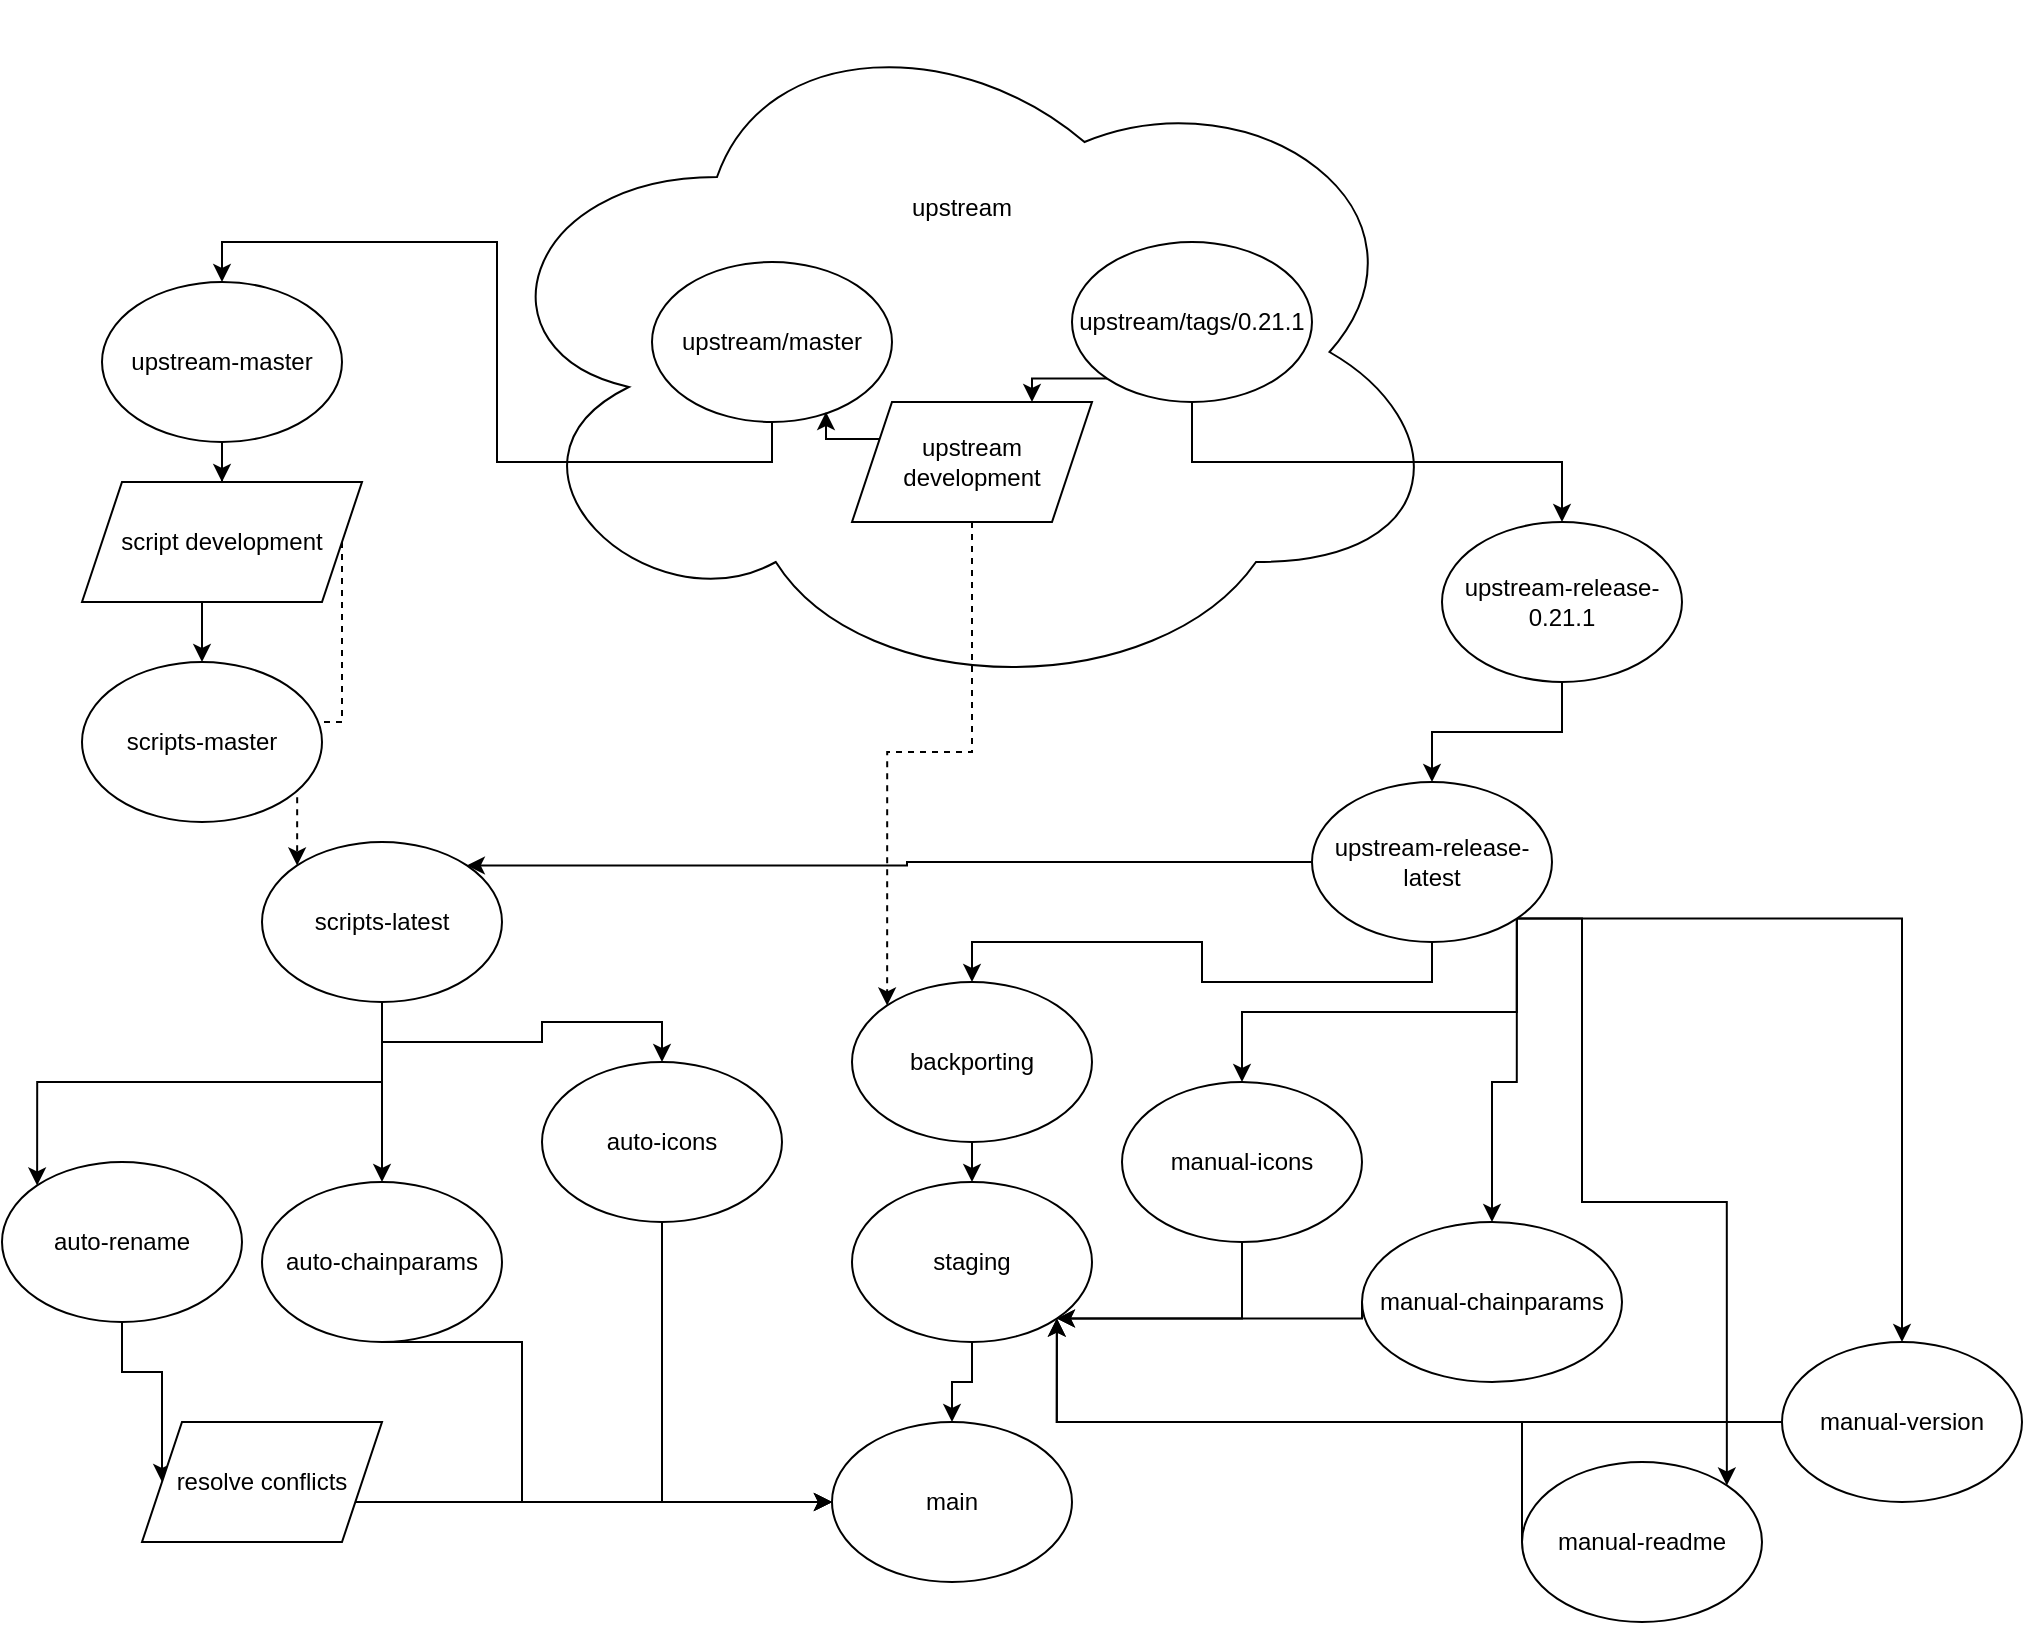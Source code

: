 <mxfile version="15.2.7" type="device"><diagram id="o4mjLbDSNliUJSe-auye" name="Page-1"><mxGraphModel dx="1086" dy="798" grid="1" gridSize="10" guides="1" tooltips="1" connect="1" arrows="1" fold="1" page="1" pageScale="1" pageWidth="1100" pageHeight="850" math="0" shadow="0"><root><mxCell id="0"/><mxCell id="1" parent="0"/><mxCell id="Lki_waySAGIGs643dyQl-16" value="upstream&lt;br&gt;&lt;br&gt;&lt;br&gt;&lt;br&gt;&lt;br&gt;&lt;br&gt;&lt;br&gt;&lt;br&gt;&lt;br&gt;&lt;br&gt;&lt;br&gt;" style="ellipse;shape=cloud;whiteSpace=wrap;html=1;" parent="1" vertex="1"><mxGeometry x="245" y="10" width="490" height="350" as="geometry"/></mxCell><mxCell id="Lki_waySAGIGs643dyQl-4" style="edgeStyle=orthogonalEdgeStyle;rounded=0;orthogonalLoop=1;jettySize=auto;html=1;exitX=0.5;exitY=1;exitDx=0;exitDy=0;entryX=0.5;entryY=0;entryDx=0;entryDy=0;" parent="1" source="Lki_waySAGIGs643dyQl-1" target="Lki_waySAGIGs643dyQl-3" edge="1"><mxGeometry relative="1" as="geometry"/></mxCell><mxCell id="Lki_waySAGIGs643dyQl-1" value="upstream/master" style="ellipse;whiteSpace=wrap;html=1;" parent="1" vertex="1"><mxGeometry x="335" y="140" width="120" height="80" as="geometry"/></mxCell><mxCell id="Lki_waySAGIGs643dyQl-6" style="edgeStyle=orthogonalEdgeStyle;rounded=0;orthogonalLoop=1;jettySize=auto;html=1;exitX=0.5;exitY=1;exitDx=0;exitDy=0;entryX=0.5;entryY=0;entryDx=0;entryDy=0;" parent="1" source="Lki_waySAGIGs643dyQl-2" target="Lki_waySAGIGs643dyQl-5" edge="1"><mxGeometry relative="1" as="geometry"/></mxCell><mxCell id="Lki_waySAGIGs643dyQl-18" style="edgeStyle=orthogonalEdgeStyle;rounded=0;orthogonalLoop=1;jettySize=auto;html=1;exitX=0;exitY=1;exitDx=0;exitDy=0;entryX=0.75;entryY=0;entryDx=0;entryDy=0;" parent="1" source="Lki_waySAGIGs643dyQl-2" target="Lki_waySAGIGs643dyQl-17" edge="1"><mxGeometry relative="1" as="geometry"/></mxCell><mxCell id="Lki_waySAGIGs643dyQl-2" value="upstream/tags/0.21.1" style="ellipse;whiteSpace=wrap;html=1;" parent="1" vertex="1"><mxGeometry x="545" y="130" width="120" height="80" as="geometry"/></mxCell><mxCell id="Lki_waySAGIGs643dyQl-10" style="edgeStyle=orthogonalEdgeStyle;rounded=0;orthogonalLoop=1;jettySize=auto;html=1;exitX=0.5;exitY=1;exitDx=0;exitDy=0;" parent="1" source="Lki_waySAGIGs643dyQl-3" target="Lki_waySAGIGs643dyQl-9" edge="1"><mxGeometry relative="1" as="geometry"/></mxCell><mxCell id="Lki_waySAGIGs643dyQl-3" value="upstream-master" style="ellipse;whiteSpace=wrap;html=1;" parent="1" vertex="1"><mxGeometry x="60" y="150" width="120" height="80" as="geometry"/></mxCell><mxCell id="Lki_waySAGIGs643dyQl-8" style="edgeStyle=orthogonalEdgeStyle;rounded=0;orthogonalLoop=1;jettySize=auto;html=1;exitX=0.5;exitY=1;exitDx=0;exitDy=0;entryX=0.5;entryY=0;entryDx=0;entryDy=0;" parent="1" source="Lki_waySAGIGs643dyQl-5" target="Lki_waySAGIGs643dyQl-7" edge="1"><mxGeometry relative="1" as="geometry"/></mxCell><mxCell id="Lki_waySAGIGs643dyQl-5" value="upstream-release-0.21.1" style="ellipse;whiteSpace=wrap;html=1;" parent="1" vertex="1"><mxGeometry x="730" y="270" width="120" height="80" as="geometry"/></mxCell><mxCell id="Lki_waySAGIGs643dyQl-14" style="edgeStyle=orthogonalEdgeStyle;rounded=0;orthogonalLoop=1;jettySize=auto;html=1;exitX=0;exitY=0.5;exitDx=0;exitDy=0;entryX=1;entryY=0;entryDx=0;entryDy=0;" parent="1" source="Lki_waySAGIGs643dyQl-7" target="Lki_waySAGIGs643dyQl-13" edge="1"><mxGeometry relative="1" as="geometry"/></mxCell><mxCell id="Q93qD3Ryl9al6XuFuGO2-17" style="edgeStyle=orthogonalEdgeStyle;rounded=0;orthogonalLoop=1;jettySize=auto;html=1;exitX=0.5;exitY=1;exitDx=0;exitDy=0;entryX=0.5;entryY=0;entryDx=0;entryDy=0;" edge="1" parent="1" source="Lki_waySAGIGs643dyQl-7" target="Lki_waySAGIGs643dyQl-20"><mxGeometry relative="1" as="geometry"/></mxCell><mxCell id="Q93qD3Ryl9al6XuFuGO2-25" style="edgeStyle=orthogonalEdgeStyle;rounded=0;orthogonalLoop=1;jettySize=auto;html=1;exitX=1;exitY=1;exitDx=0;exitDy=0;entryX=0.5;entryY=0;entryDx=0;entryDy=0;" edge="1" parent="1" source="Lki_waySAGIGs643dyQl-7" target="Q93qD3Ryl9al6XuFuGO2-23"><mxGeometry relative="1" as="geometry"/></mxCell><mxCell id="Q93qD3Ryl9al6XuFuGO2-26" style="edgeStyle=orthogonalEdgeStyle;rounded=0;orthogonalLoop=1;jettySize=auto;html=1;exitX=1;exitY=1;exitDx=0;exitDy=0;entryX=0.5;entryY=0;entryDx=0;entryDy=0;" edge="1" parent="1" source="Lki_waySAGIGs643dyQl-7" target="Q93qD3Ryl9al6XuFuGO2-21"><mxGeometry relative="1" as="geometry"/></mxCell><mxCell id="Q93qD3Ryl9al6XuFuGO2-27" style="edgeStyle=orthogonalEdgeStyle;rounded=0;orthogonalLoop=1;jettySize=auto;html=1;exitX=1;exitY=1;exitDx=0;exitDy=0;entryX=0.5;entryY=0;entryDx=0;entryDy=0;" edge="1" parent="1" source="Lki_waySAGIGs643dyQl-7" target="Q93qD3Ryl9al6XuFuGO2-24"><mxGeometry relative="1" as="geometry"/></mxCell><mxCell id="Q93qD3Ryl9al6XuFuGO2-28" style="edgeStyle=orthogonalEdgeStyle;rounded=0;orthogonalLoop=1;jettySize=auto;html=1;exitX=1;exitY=1;exitDx=0;exitDy=0;entryX=1;entryY=0;entryDx=0;entryDy=0;" edge="1" parent="1" source="Lki_waySAGIGs643dyQl-7" target="Q93qD3Ryl9al6XuFuGO2-22"><mxGeometry relative="1" as="geometry"><Array as="points"><mxPoint x="800" y="468"/><mxPoint x="800" y="610"/><mxPoint x="872" y="610"/></Array></mxGeometry></mxCell><mxCell id="Lki_waySAGIGs643dyQl-7" value="upstream-release-latest" style="ellipse;whiteSpace=wrap;html=1;" parent="1" vertex="1"><mxGeometry x="665" y="400" width="120" height="80" as="geometry"/></mxCell><mxCell id="Lki_waySAGIGs643dyQl-12" style="edgeStyle=orthogonalEdgeStyle;rounded=0;orthogonalLoop=1;jettySize=auto;html=1;exitX=0.5;exitY=1;exitDx=0;exitDy=0;entryX=0.5;entryY=0;entryDx=0;entryDy=0;" parent="1" source="Lki_waySAGIGs643dyQl-9" target="Lki_waySAGIGs643dyQl-11" edge="1"><mxGeometry relative="1" as="geometry"/></mxCell><mxCell id="Lki_waySAGIGs643dyQl-15" style="edgeStyle=orthogonalEdgeStyle;rounded=0;orthogonalLoop=1;jettySize=auto;html=1;exitX=1;exitY=0.5;exitDx=0;exitDy=0;entryX=0;entryY=0;entryDx=0;entryDy=0;dashed=1;" parent="1" source="Lki_waySAGIGs643dyQl-9" target="Lki_waySAGIGs643dyQl-13" edge="1"><mxGeometry relative="1" as="geometry"/></mxCell><mxCell id="Lki_waySAGIGs643dyQl-9" value="script development" style="shape=parallelogram;perimeter=parallelogramPerimeter;whiteSpace=wrap;html=1;fixedSize=1;" parent="1" vertex="1"><mxGeometry x="50" y="250" width="140" height="60" as="geometry"/></mxCell><mxCell id="Lki_waySAGIGs643dyQl-11" value="scripts-master" style="ellipse;whiteSpace=wrap;html=1;" parent="1" vertex="1"><mxGeometry x="50" y="340" width="120" height="80" as="geometry"/></mxCell><mxCell id="Q93qD3Ryl9al6XuFuGO2-6" style="edgeStyle=orthogonalEdgeStyle;rounded=0;orthogonalLoop=1;jettySize=auto;html=1;exitX=0.5;exitY=1;exitDx=0;exitDy=0;entryX=0.5;entryY=0;entryDx=0;entryDy=0;" edge="1" parent="1" source="Lki_waySAGIGs643dyQl-13" target="Q93qD3Ryl9al6XuFuGO2-5"><mxGeometry relative="1" as="geometry"/></mxCell><mxCell id="Q93qD3Ryl9al6XuFuGO2-9" style="edgeStyle=orthogonalEdgeStyle;rounded=0;orthogonalLoop=1;jettySize=auto;html=1;exitX=0.5;exitY=1;exitDx=0;exitDy=0;entryX=0.5;entryY=0;entryDx=0;entryDy=0;" edge="1" parent="1" source="Lki_waySAGIGs643dyQl-13" target="Q93qD3Ryl9al6XuFuGO2-8"><mxGeometry relative="1" as="geometry"/></mxCell><mxCell id="Q93qD3Ryl9al6XuFuGO2-12" style="edgeStyle=orthogonalEdgeStyle;rounded=0;orthogonalLoop=1;jettySize=auto;html=1;exitX=0.5;exitY=1;exitDx=0;exitDy=0;entryX=0;entryY=0;entryDx=0;entryDy=0;" edge="1" parent="1" source="Lki_waySAGIGs643dyQl-13" target="Q93qD3Ryl9al6XuFuGO2-11"><mxGeometry relative="1" as="geometry"/></mxCell><mxCell id="Lki_waySAGIGs643dyQl-13" value="scripts-latest" style="ellipse;whiteSpace=wrap;html=1;" parent="1" vertex="1"><mxGeometry x="140" y="430" width="120" height="80" as="geometry"/></mxCell><mxCell id="Lki_waySAGIGs643dyQl-19" style="edgeStyle=orthogonalEdgeStyle;rounded=0;orthogonalLoop=1;jettySize=auto;html=1;exitX=0;exitY=0.25;exitDx=0;exitDy=0;entryX=0.725;entryY=0.938;entryDx=0;entryDy=0;entryPerimeter=0;" parent="1" source="Lki_waySAGIGs643dyQl-17" target="Lki_waySAGIGs643dyQl-1" edge="1"><mxGeometry relative="1" as="geometry"/></mxCell><mxCell id="Lki_waySAGIGs643dyQl-21" style="edgeStyle=orthogonalEdgeStyle;rounded=0;orthogonalLoop=1;jettySize=auto;html=1;exitX=0.5;exitY=1;exitDx=0;exitDy=0;entryX=0;entryY=0;entryDx=0;entryDy=0;dashed=1;" parent="1" source="Lki_waySAGIGs643dyQl-17" target="Lki_waySAGIGs643dyQl-20" edge="1"><mxGeometry relative="1" as="geometry"/></mxCell><mxCell id="Lki_waySAGIGs643dyQl-17" value="upstream development" style="shape=parallelogram;perimeter=parallelogramPerimeter;whiteSpace=wrap;html=1;fixedSize=1;" parent="1" vertex="1"><mxGeometry x="435" y="210" width="120" height="60" as="geometry"/></mxCell><mxCell id="Q93qD3Ryl9al6XuFuGO2-4" style="edgeStyle=orthogonalEdgeStyle;rounded=0;orthogonalLoop=1;jettySize=auto;html=1;exitX=0.5;exitY=1;exitDx=0;exitDy=0;entryX=0.5;entryY=0;entryDx=0;entryDy=0;" edge="1" parent="1" source="Lki_waySAGIGs643dyQl-20" target="Q93qD3Ryl9al6XuFuGO2-1"><mxGeometry relative="1" as="geometry"/></mxCell><mxCell id="Lki_waySAGIGs643dyQl-20" value="backporting" style="ellipse;whiteSpace=wrap;html=1;" parent="1" vertex="1"><mxGeometry x="435" y="500" width="120" height="80" as="geometry"/></mxCell><mxCell id="Q93qD3Ryl9al6XuFuGO2-3" style="edgeStyle=orthogonalEdgeStyle;rounded=0;orthogonalLoop=1;jettySize=auto;html=1;exitX=0.5;exitY=1;exitDx=0;exitDy=0;entryX=0.5;entryY=0;entryDx=0;entryDy=0;" edge="1" parent="1" source="Q93qD3Ryl9al6XuFuGO2-1" target="Q93qD3Ryl9al6XuFuGO2-2"><mxGeometry relative="1" as="geometry"/></mxCell><mxCell id="Q93qD3Ryl9al6XuFuGO2-1" value="staging" style="ellipse;whiteSpace=wrap;html=1;" vertex="1" parent="1"><mxGeometry x="435" y="600" width="120" height="80" as="geometry"/></mxCell><mxCell id="Q93qD3Ryl9al6XuFuGO2-2" value="main" style="ellipse;whiteSpace=wrap;html=1;" vertex="1" parent="1"><mxGeometry x="425" y="720" width="120" height="80" as="geometry"/></mxCell><mxCell id="Q93qD3Ryl9al6XuFuGO2-20" style="edgeStyle=orthogonalEdgeStyle;rounded=0;orthogonalLoop=1;jettySize=auto;html=1;exitX=0.5;exitY=1;exitDx=0;exitDy=0;entryX=0;entryY=0.5;entryDx=0;entryDy=0;" edge="1" parent="1" source="Q93qD3Ryl9al6XuFuGO2-5" target="Q93qD3Ryl9al6XuFuGO2-2"><mxGeometry relative="1" as="geometry"><Array as="points"><mxPoint x="270" y="680"/><mxPoint x="270" y="760"/></Array></mxGeometry></mxCell><mxCell id="Q93qD3Ryl9al6XuFuGO2-5" value="auto-chainparams" style="ellipse;whiteSpace=wrap;html=1;" vertex="1" parent="1"><mxGeometry x="140" y="600" width="120" height="80" as="geometry"/></mxCell><mxCell id="Q93qD3Ryl9al6XuFuGO2-19" style="edgeStyle=orthogonalEdgeStyle;rounded=0;orthogonalLoop=1;jettySize=auto;html=1;exitX=0.5;exitY=1;exitDx=0;exitDy=0;entryX=0;entryY=0.5;entryDx=0;entryDy=0;" edge="1" parent="1" source="Q93qD3Ryl9al6XuFuGO2-8" target="Q93qD3Ryl9al6XuFuGO2-2"><mxGeometry relative="1" as="geometry"/></mxCell><mxCell id="Q93qD3Ryl9al6XuFuGO2-8" value="auto-icons" style="ellipse;whiteSpace=wrap;html=1;" vertex="1" parent="1"><mxGeometry x="280" y="540" width="120" height="80" as="geometry"/></mxCell><mxCell id="Q93qD3Ryl9al6XuFuGO2-18" style="edgeStyle=orthogonalEdgeStyle;rounded=0;orthogonalLoop=1;jettySize=auto;html=1;exitX=0.5;exitY=1;exitDx=0;exitDy=0;entryX=0;entryY=0.5;entryDx=0;entryDy=0;" edge="1" parent="1" source="Q93qD3Ryl9al6XuFuGO2-11" target="Q93qD3Ryl9al6XuFuGO2-14"><mxGeometry relative="1" as="geometry"/></mxCell><mxCell id="Q93qD3Ryl9al6XuFuGO2-11" value="auto-rename" style="ellipse;whiteSpace=wrap;html=1;" vertex="1" parent="1"><mxGeometry x="10" y="590" width="120" height="80" as="geometry"/></mxCell><mxCell id="Q93qD3Ryl9al6XuFuGO2-16" style="edgeStyle=orthogonalEdgeStyle;rounded=0;orthogonalLoop=1;jettySize=auto;html=1;entryX=0;entryY=0.5;entryDx=0;entryDy=0;" edge="1" parent="1" source="Q93qD3Ryl9al6XuFuGO2-14" target="Q93qD3Ryl9al6XuFuGO2-2"><mxGeometry relative="1" as="geometry"><Array as="points"><mxPoint x="250" y="760"/><mxPoint x="250" y="760"/></Array></mxGeometry></mxCell><mxCell id="Q93qD3Ryl9al6XuFuGO2-14" value="resolve conflicts" style="shape=parallelogram;perimeter=parallelogramPerimeter;whiteSpace=wrap;html=1;fixedSize=1;" vertex="1" parent="1"><mxGeometry x="80" y="720" width="120" height="60" as="geometry"/></mxCell><mxCell id="Q93qD3Ryl9al6XuFuGO2-30" style="edgeStyle=orthogonalEdgeStyle;rounded=0;orthogonalLoop=1;jettySize=auto;html=1;exitX=0;exitY=0.5;exitDx=0;exitDy=0;entryX=1;entryY=1;entryDx=0;entryDy=0;" edge="1" parent="1" source="Q93qD3Ryl9al6XuFuGO2-21" target="Q93qD3Ryl9al6XuFuGO2-1"><mxGeometry relative="1" as="geometry"><Array as="points"><mxPoint x="690" y="668"/></Array></mxGeometry></mxCell><mxCell id="Q93qD3Ryl9al6XuFuGO2-21" value="manual-chainparams" style="ellipse;whiteSpace=wrap;html=1;" vertex="1" parent="1"><mxGeometry x="690" y="620" width="130" height="80" as="geometry"/></mxCell><mxCell id="Q93qD3Ryl9al6XuFuGO2-31" style="edgeStyle=orthogonalEdgeStyle;rounded=0;orthogonalLoop=1;jettySize=auto;html=1;exitX=0;exitY=0.5;exitDx=0;exitDy=0;entryX=1;entryY=1;entryDx=0;entryDy=0;" edge="1" parent="1" source="Q93qD3Ryl9al6XuFuGO2-22" target="Q93qD3Ryl9al6XuFuGO2-1"><mxGeometry relative="1" as="geometry"><mxPoint x="630" y="750" as="targetPoint"/><Array as="points"><mxPoint x="770" y="720"/><mxPoint x="537" y="720"/></Array></mxGeometry></mxCell><mxCell id="Q93qD3Ryl9al6XuFuGO2-22" value="manual-readme" style="ellipse;whiteSpace=wrap;html=1;" vertex="1" parent="1"><mxGeometry x="770" y="740" width="120" height="80" as="geometry"/></mxCell><mxCell id="Q93qD3Ryl9al6XuFuGO2-29" style="edgeStyle=orthogonalEdgeStyle;rounded=0;orthogonalLoop=1;jettySize=auto;html=1;exitX=0.5;exitY=1;exitDx=0;exitDy=0;entryX=1;entryY=1;entryDx=0;entryDy=0;" edge="1" parent="1" source="Q93qD3Ryl9al6XuFuGO2-23" target="Q93qD3Ryl9al6XuFuGO2-1"><mxGeometry relative="1" as="geometry"/></mxCell><mxCell id="Q93qD3Ryl9al6XuFuGO2-23" value="manual-icons" style="ellipse;whiteSpace=wrap;html=1;" vertex="1" parent="1"><mxGeometry x="570" y="550" width="120" height="80" as="geometry"/></mxCell><mxCell id="Q93qD3Ryl9al6XuFuGO2-32" style="edgeStyle=orthogonalEdgeStyle;rounded=0;orthogonalLoop=1;jettySize=auto;html=1;exitX=0;exitY=0.5;exitDx=0;exitDy=0;entryX=1;entryY=1;entryDx=0;entryDy=0;" edge="1" parent="1" source="Q93qD3Ryl9al6XuFuGO2-24" target="Q93qD3Ryl9al6XuFuGO2-1"><mxGeometry relative="1" as="geometry"><Array as="points"><mxPoint x="537" y="720"/></Array></mxGeometry></mxCell><mxCell id="Q93qD3Ryl9al6XuFuGO2-24" value="manual-version" style="ellipse;whiteSpace=wrap;html=1;" vertex="1" parent="1"><mxGeometry x="900" y="680" width="120" height="80" as="geometry"/></mxCell></root></mxGraphModel></diagram></mxfile>